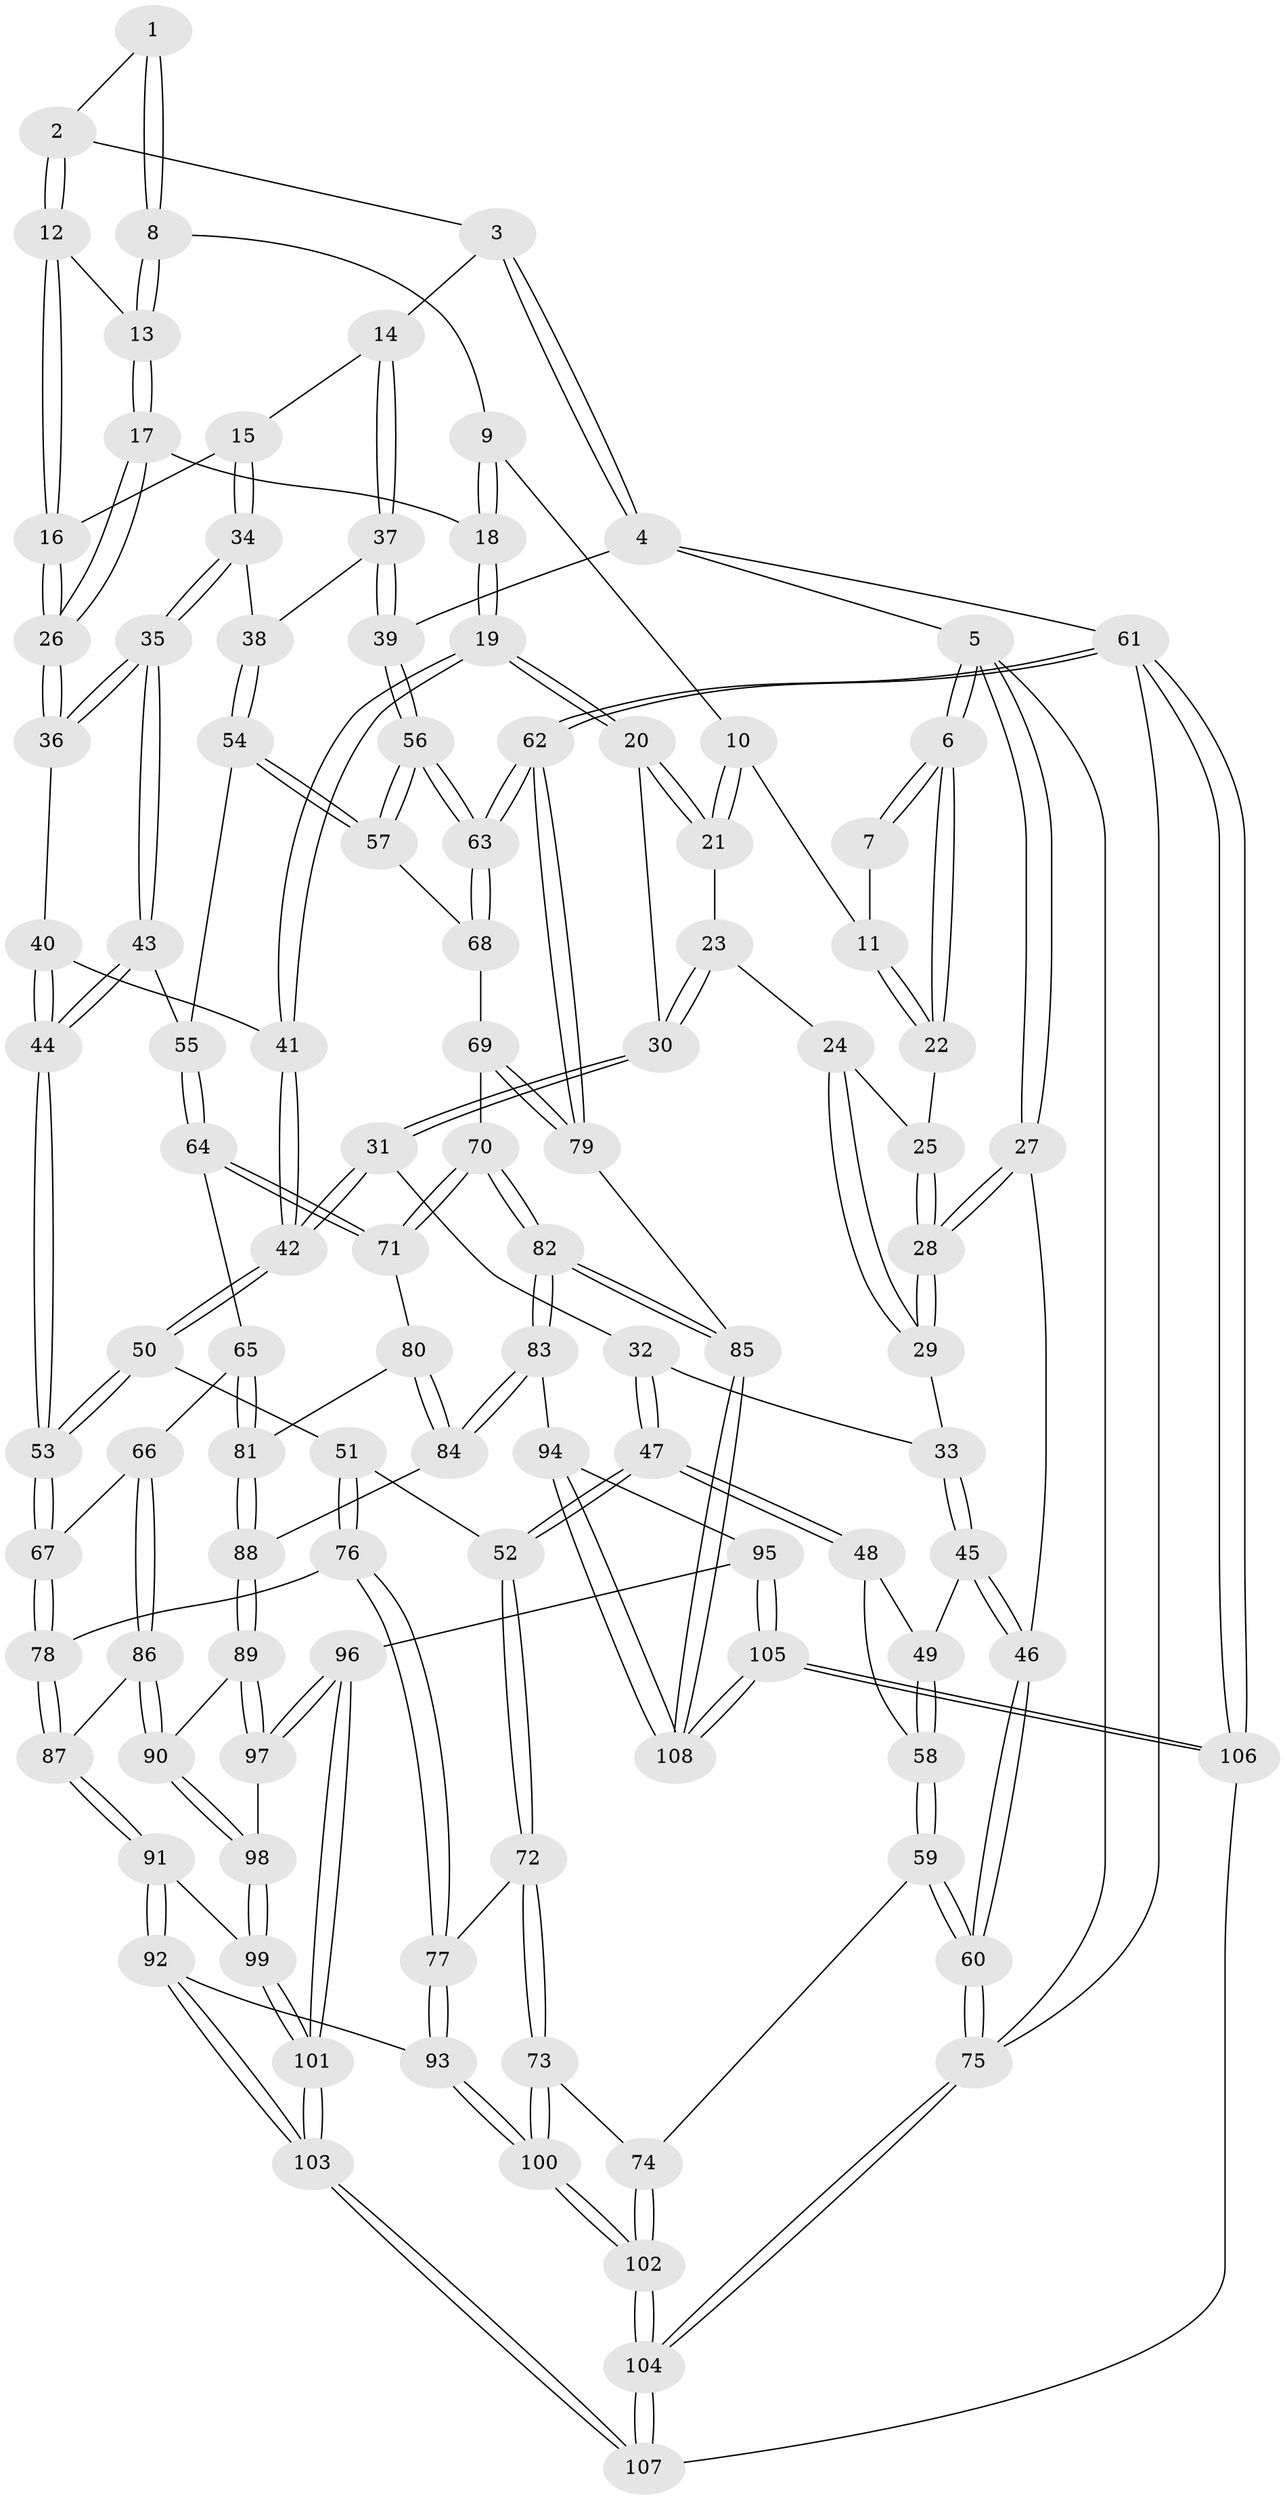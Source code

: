 // Generated by graph-tools (version 1.1) at 2025/51/03/09/25 03:51:02]
// undirected, 108 vertices, 267 edges
graph export_dot {
graph [start="1"]
  node [color=gray90,style=filled];
  1 [pos="+0.41180957144029534+0"];
  2 [pos="+0.5068415110232817+0"];
  3 [pos="+0.7537132711778758+0"];
  4 [pos="+1+0"];
  5 [pos="+0+0"];
  6 [pos="+0+0"];
  7 [pos="+0.2348586326348806+0"];
  8 [pos="+0.3823400526695541+0"];
  9 [pos="+0.3303363517595882+0.0447833280838746"];
  10 [pos="+0.2841229534939816+0.0932406726293657"];
  11 [pos="+0.15789848282501423+0.10734899354959168"];
  12 [pos="+0.5292688481677619+0.10683495348871402"];
  13 [pos="+0.4503311456566596+0.16904899293244008"];
  14 [pos="+0.698137464565192+0.16982173303591963"];
  15 [pos="+0.659570040587378+0.18512090602916678"];
  16 [pos="+0.6090807255222609+0.1965504215094857"];
  17 [pos="+0.4473806308297952+0.1774959266870336"];
  18 [pos="+0.3988833592842665+0.2144374896924089"];
  19 [pos="+0.36560811000645776+0.2762539199606349"];
  20 [pos="+0.35463229250307393+0.2699358391612261"];
  21 [pos="+0.28444679267224116+0.21458176711574098"];
  22 [pos="+0.13533881558121552+0.12644429683311162"];
  23 [pos="+0.2392320186140822+0.21593184294226447"];
  24 [pos="+0.14314183222382956+0.16272248439180828"];
  25 [pos="+0.13263356316006958+0.1399305525276354"];
  26 [pos="+0.5720182321106795+0.23109150607757478"];
  27 [pos="+0+0.25142185998609357"];
  28 [pos="+0+0.23835376576943776"];
  29 [pos="+0.12118159980214542+0.29095963233105476"];
  30 [pos="+0.18033973585031735+0.3079109565651226"];
  31 [pos="+0.1643587238807302+0.32226549779758695"];
  32 [pos="+0.15750025036376877+0.32537084753768647"];
  33 [pos="+0.13696875887454285+0.3140517466683047"];
  34 [pos="+0.6429650773895778+0.3864004244257383"];
  35 [pos="+0.6219930934714833+0.3947415906972213"];
  36 [pos="+0.5484148312110924+0.2904214085165025"];
  37 [pos="+0.8050036663878469+0.26880739532331227"];
  38 [pos="+0.7783893252779349+0.359864881351523"];
  39 [pos="+1+0.11893408353290799"];
  40 [pos="+0.4651639203286006+0.31352955522592285"];
  41 [pos="+0.3699974148884141+0.28991134042662287"];
  42 [pos="+0.34424825471024273+0.35354063398933655"];
  43 [pos="+0.6155124316654538+0.4076238003625728"];
  44 [pos="+0.5157404103853215+0.49763347437425265"];
  45 [pos="+0.021079765154045776+0.4083445533608133"];
  46 [pos="+0+0.3375979209315931"];
  47 [pos="+0.19583384936687492+0.4875333793480939"];
  48 [pos="+0.09015912952729398+0.45623946744632765"];
  49 [pos="+0.02377829804679547+0.4108315798789115"];
  50 [pos="+0.3382595515772819+0.3912245011875716"];
  51 [pos="+0.21581846083420186+0.5046090364753638"];
  52 [pos="+0.21091103764867128+0.5038304363087172"];
  53 [pos="+0.5013418219193895+0.5231657992509118"];
  54 [pos="+0.810214376219719+0.4291265201839517"];
  55 [pos="+0.7008405734834364+0.5223429528708983"];
  56 [pos="+1+0.40401895942354316"];
  57 [pos="+0.8587032466383246+0.4709662221409096"];
  58 [pos="+0.021228242342414046+0.5380517211423126"];
  59 [pos="+0+0.6789607864941131"];
  60 [pos="+0+0.7195383698543725"];
  61 [pos="+1+1"];
  62 [pos="+1+0.8029444846870839"];
  63 [pos="+1+0.7957928618646881"];
  64 [pos="+0.6892381428927992+0.569500671495403"];
  65 [pos="+0.6386312020899907+0.5909147909903845"];
  66 [pos="+0.5299503925357189+0.575233542996046"];
  67 [pos="+0.5009353265022962+0.5372710726377556"];
  68 [pos="+0.8554902308457679+0.5188935994954813"];
  69 [pos="+0.8265156279618346+0.5786729633338833"];
  70 [pos="+0.7899501098491155+0.607631210358966"];
  71 [pos="+0.7684514697004088+0.6090945597725245"];
  72 [pos="+0.05603631540132547+0.6514868957200025"];
  73 [pos="+0.0165347584445705+0.6718704668151346"];
  74 [pos="+0+0.6769123896100663"];
  75 [pos="+0+1"];
  76 [pos="+0.305342008597809+0.6050260757131034"];
  77 [pos="+0.27453241877972134+0.710943035142372"];
  78 [pos="+0.34355991142524084+0.6019086921823036"];
  79 [pos="+1+0.8012749449702526"];
  80 [pos="+0.7590165801477075+0.6270179986238992"];
  81 [pos="+0.6638394971942226+0.673816121786148"];
  82 [pos="+0.8551355234313275+0.7731608447031771"];
  83 [pos="+0.7697399778222563+0.7854757296655173"];
  84 [pos="+0.7335238578258831+0.6857345111327907"];
  85 [pos="+1+0.8093583249441397"];
  86 [pos="+0.5294758521895131+0.5832155222507135"];
  87 [pos="+0.4198449743778949+0.7036208676937539"];
  88 [pos="+0.6652483195955028+0.6807903845067621"];
  89 [pos="+0.6548388325345404+0.7068701923770955"];
  90 [pos="+0.5372505955585173+0.6798866880544069"];
  91 [pos="+0.4273843006933396+0.7420127581297162"];
  92 [pos="+0.2836163090279477+0.793361179827665"];
  93 [pos="+0.28151750247741036+0.7926332044347615"];
  94 [pos="+0.7558752501333154+0.7933112757403875"];
  95 [pos="+0.7104300027240745+0.7975082148940742"];
  96 [pos="+0.6945543298676035+0.7947105025607778"];
  97 [pos="+0.6589425713811862+0.7534570748130874"];
  98 [pos="+0.5215339627458093+0.7576994103898089"];
  99 [pos="+0.5105933160947508+0.7738246398630111"];
  100 [pos="+0.23343500542722947+0.8243921341518183"];
  101 [pos="+0.5190134670606038+0.9269372469338474"];
  102 [pos="+0.1775227356411213+0.9096947370226397"];
  103 [pos="+0.5000198511759593+0.992645427746147"];
  104 [pos="+0.008463646325157085+1"];
  105 [pos="+0.6462080532678924+1"];
  106 [pos="+0.6459560405173154+1"];
  107 [pos="+0.5193985654202115+1"];
  108 [pos="+0.765890862958684+1"];
  1 -- 2;
  1 -- 8;
  1 -- 8;
  2 -- 3;
  2 -- 12;
  2 -- 12;
  3 -- 4;
  3 -- 4;
  3 -- 14;
  4 -- 5;
  4 -- 39;
  4 -- 61;
  5 -- 6;
  5 -- 6;
  5 -- 27;
  5 -- 27;
  5 -- 75;
  6 -- 7;
  6 -- 7;
  6 -- 22;
  6 -- 22;
  7 -- 11;
  8 -- 9;
  8 -- 13;
  8 -- 13;
  9 -- 10;
  9 -- 18;
  9 -- 18;
  10 -- 11;
  10 -- 21;
  10 -- 21;
  11 -- 22;
  11 -- 22;
  12 -- 13;
  12 -- 16;
  12 -- 16;
  13 -- 17;
  13 -- 17;
  14 -- 15;
  14 -- 37;
  14 -- 37;
  15 -- 16;
  15 -- 34;
  15 -- 34;
  16 -- 26;
  16 -- 26;
  17 -- 18;
  17 -- 26;
  17 -- 26;
  18 -- 19;
  18 -- 19;
  19 -- 20;
  19 -- 20;
  19 -- 41;
  19 -- 41;
  20 -- 21;
  20 -- 21;
  20 -- 30;
  21 -- 23;
  22 -- 25;
  23 -- 24;
  23 -- 30;
  23 -- 30;
  24 -- 25;
  24 -- 29;
  24 -- 29;
  25 -- 28;
  25 -- 28;
  26 -- 36;
  26 -- 36;
  27 -- 28;
  27 -- 28;
  27 -- 46;
  28 -- 29;
  28 -- 29;
  29 -- 33;
  30 -- 31;
  30 -- 31;
  31 -- 32;
  31 -- 42;
  31 -- 42;
  32 -- 33;
  32 -- 47;
  32 -- 47;
  33 -- 45;
  33 -- 45;
  34 -- 35;
  34 -- 35;
  34 -- 38;
  35 -- 36;
  35 -- 36;
  35 -- 43;
  35 -- 43;
  36 -- 40;
  37 -- 38;
  37 -- 39;
  37 -- 39;
  38 -- 54;
  38 -- 54;
  39 -- 56;
  39 -- 56;
  40 -- 41;
  40 -- 44;
  40 -- 44;
  41 -- 42;
  41 -- 42;
  42 -- 50;
  42 -- 50;
  43 -- 44;
  43 -- 44;
  43 -- 55;
  44 -- 53;
  44 -- 53;
  45 -- 46;
  45 -- 46;
  45 -- 49;
  46 -- 60;
  46 -- 60;
  47 -- 48;
  47 -- 48;
  47 -- 52;
  47 -- 52;
  48 -- 49;
  48 -- 58;
  49 -- 58;
  49 -- 58;
  50 -- 51;
  50 -- 53;
  50 -- 53;
  51 -- 52;
  51 -- 76;
  51 -- 76;
  52 -- 72;
  52 -- 72;
  53 -- 67;
  53 -- 67;
  54 -- 55;
  54 -- 57;
  54 -- 57;
  55 -- 64;
  55 -- 64;
  56 -- 57;
  56 -- 57;
  56 -- 63;
  56 -- 63;
  57 -- 68;
  58 -- 59;
  58 -- 59;
  59 -- 60;
  59 -- 60;
  59 -- 74;
  60 -- 75;
  60 -- 75;
  61 -- 62;
  61 -- 62;
  61 -- 106;
  61 -- 106;
  61 -- 75;
  62 -- 63;
  62 -- 63;
  62 -- 79;
  62 -- 79;
  63 -- 68;
  63 -- 68;
  64 -- 65;
  64 -- 71;
  64 -- 71;
  65 -- 66;
  65 -- 81;
  65 -- 81;
  66 -- 67;
  66 -- 86;
  66 -- 86;
  67 -- 78;
  67 -- 78;
  68 -- 69;
  69 -- 70;
  69 -- 79;
  69 -- 79;
  70 -- 71;
  70 -- 71;
  70 -- 82;
  70 -- 82;
  71 -- 80;
  72 -- 73;
  72 -- 73;
  72 -- 77;
  73 -- 74;
  73 -- 100;
  73 -- 100;
  74 -- 102;
  74 -- 102;
  75 -- 104;
  75 -- 104;
  76 -- 77;
  76 -- 77;
  76 -- 78;
  77 -- 93;
  77 -- 93;
  78 -- 87;
  78 -- 87;
  79 -- 85;
  80 -- 81;
  80 -- 84;
  80 -- 84;
  81 -- 88;
  81 -- 88;
  82 -- 83;
  82 -- 83;
  82 -- 85;
  82 -- 85;
  83 -- 84;
  83 -- 84;
  83 -- 94;
  84 -- 88;
  85 -- 108;
  85 -- 108;
  86 -- 87;
  86 -- 90;
  86 -- 90;
  87 -- 91;
  87 -- 91;
  88 -- 89;
  88 -- 89;
  89 -- 90;
  89 -- 97;
  89 -- 97;
  90 -- 98;
  90 -- 98;
  91 -- 92;
  91 -- 92;
  91 -- 99;
  92 -- 93;
  92 -- 103;
  92 -- 103;
  93 -- 100;
  93 -- 100;
  94 -- 95;
  94 -- 108;
  94 -- 108;
  95 -- 96;
  95 -- 105;
  95 -- 105;
  96 -- 97;
  96 -- 97;
  96 -- 101;
  96 -- 101;
  97 -- 98;
  98 -- 99;
  98 -- 99;
  99 -- 101;
  99 -- 101;
  100 -- 102;
  100 -- 102;
  101 -- 103;
  101 -- 103;
  102 -- 104;
  102 -- 104;
  103 -- 107;
  103 -- 107;
  104 -- 107;
  104 -- 107;
  105 -- 106;
  105 -- 106;
  105 -- 108;
  105 -- 108;
  106 -- 107;
}
